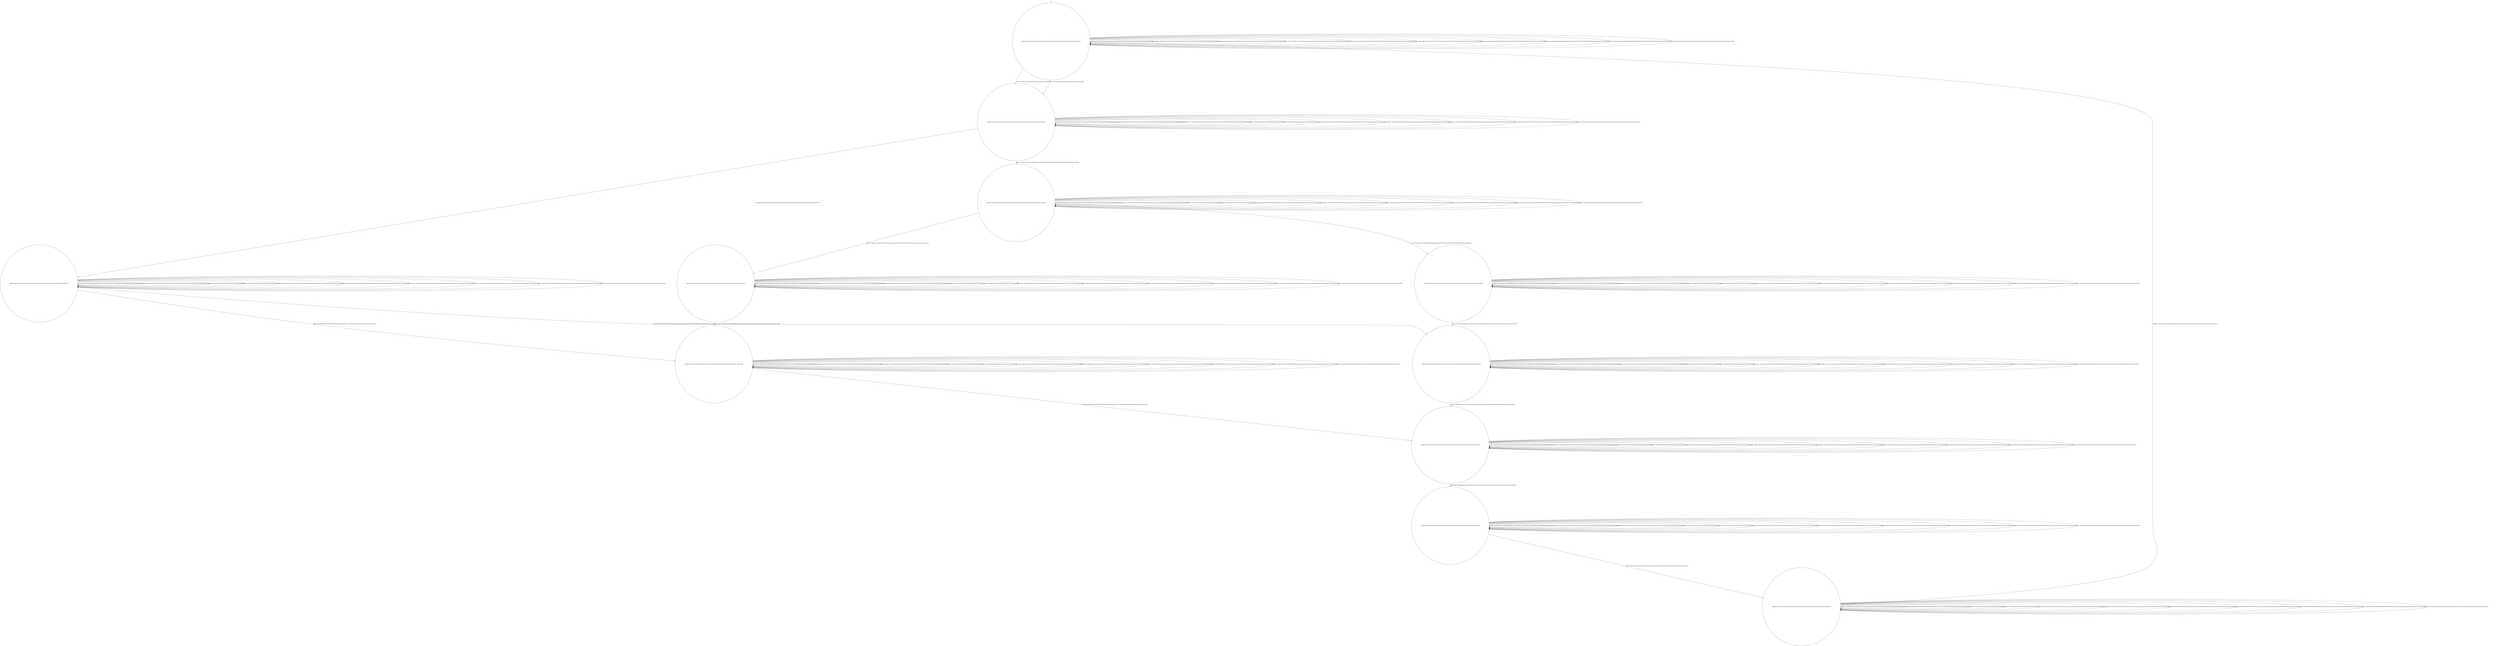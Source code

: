 digraph g {
	edge [lblstyle="above, sloped"];
	s0 [shape="circle" label="0@[((DOL and COF and TEA and TON and not CAP and not EUR) or (EUR and COF and TEA and TON and not DOL and not CAP))]"];
	s1 [shape="circle" label="1@[((DOL and COF and TEA and TON and not CAP and not EUR) or (EUR and COF and TEA and TON and not DOL and not CAP))]"];
	s2 [shape="circle" label="2@[((DOL and COF and TEA and TON and not CAP and not EUR) or (EUR and COF and TEA and TON and not DOL and not CAP))]"];
	s3 [shape="circle" label="3@[((DOL and COF and TEA and TON and not CAP and not EUR) or (EUR and COF and TEA and TON and not DOL and not CAP))]"];
	s4 [shape="circle" label="4@[((DOL and COF and TEA and TON and not CAP and not EUR) or (EUR and COF and TEA and TON and not DOL and not CAP))]"];
	s5 [shape="circle" label="5@[((DOL and COF and TEA and TON and not CAP and not EUR) or (EUR and COF and TEA and TON and not DOL and not CAP))]"];
	s6 [shape="circle" label="6@[((DOL and COF and TEA and TON and not CAP and not EUR) or (EUR and COF and TEA and TON and not DOL and not CAP))]"];
	s7 [shape="circle" label="7@[((DOL and COF and TEA and TON and not CAP and not EUR) or (EUR and COF and TEA and TON and not DOL and not CAP))]"];
	s8 [shape="circle" label="8@[((DOL and COF and TEA and TON and not CAP and not EUR) or (EUR and COF and TEA and TON and not DOL and not CAP))]"];
	s9 [shape="circle" label="9@[((DOL and COF and TEA and TON and not CAP and not EUR) or (EUR and COF and TEA and TON and not DOL and not CAP))]"];
	s10 [shape="circle" label="10@[((DOL and COF and TEA and TON and not CAP and not EUR) or (EUR and COF and TEA and TON and not DOL and not CAP))]"];
	s0 -> s0 [label="coffee / nok() [((DOL and COF and TEA and TON and not CAP and not EUR) or (EUR and COF and TEA and TON and not DOL and not CAP))]"];
	s0 -> s0 [label="cup_taken / nok() [((DOL and COF and TEA and TON and not CAP and not EUR) or (EUR and COF and TEA and TON and not DOL and not CAP))]"];
	s0 -> s0 [label="display_done / nok() [((DOL and COF and TEA and TON and not CAP and not EUR) or (EUR and COF and TEA and TON and not DOL and not CAP))]"];
	s0 -> s1 [label="dollar / ok() [((DOL and COF and TEA and TON and not CAP and not EUR))]"];
	s0 -> s1 [label="euro / ok() [((EUR and COF and TEA and TON and not DOL and not CAP))]"];
	s0 -> s0 [label="no_sugar / nok() [((DOL and COF and TEA and TON and not CAP and not EUR) or (EUR and COF and TEA and TON and not DOL and not CAP))]"];
	s0 -> s0 [label="pour_coffee / nok() [((DOL and COF and TEA and TON and not CAP and not EUR) or (EUR and COF and TEA and TON and not DOL and not CAP))]"];
	s0 -> s0 [label="pour_sugar / nok() [((DOL and COF and TEA and TON and not CAP and not EUR) or (EUR and COF and TEA and TON and not DOL and not CAP))]"];
	s0 -> s0 [label="pour_tea / nok() [((DOL and COF and TEA and TON and not CAP and not EUR) or (EUR and COF and TEA and TON and not DOL and not CAP))]"];
	s0 -> s0 [label="ring / nok() [((DOL and COF and TEA and TON and not CAP and not EUR) or (EUR and COF and TEA and TON and not DOL and not CAP))]"];
	s0 -> s0 [label="sugar / nok() [((DOL and COF and TEA and TON and not CAP and not EUR) or (EUR and COF and TEA and TON and not DOL and not CAP))]"];
	s0 -> s0 [label="tea / nok() [((DOL and COF and TEA and TON and not CAP and not EUR) or (EUR and COF and TEA and TON and not DOL and not CAP))]"];
	s1 -> s1 [label="coffee / nok() [((DOL and COF and TEA and TON and not CAP and not EUR) or (EUR and COF and TEA and TON and not DOL and not CAP))]"];
	s1 -> s1 [label="cup_taken / nok() [((DOL and COF and TEA and TON and not CAP and not EUR) or (EUR and COF and TEA and TON and not DOL and not CAP))]"];
	s1 -> s1 [label="display_done / nok() [((DOL and COF and TEA and TON and not CAP and not EUR) or (EUR and COF and TEA and TON and not DOL and not CAP))]"];
	s1 -> s1 [label="dollar / nok() [((DOL and COF and TEA and TON and not CAP and not EUR))]"];
	s1 -> s1 [label="euro / nok() [((EUR and COF and TEA and TON and not DOL and not CAP))]"];
	s1 -> s2 [label="no_sugar / ok() [((DOL and COF and TEA and TON and not CAP and not EUR) or (EUR and COF and TEA and TON and not DOL and not CAP))]"];
	s1 -> s1 [label="pour_coffee / nok() [((DOL and COF and TEA and TON and not CAP and not EUR) or (EUR and COF and TEA and TON and not DOL and not CAP))]"];
	s1 -> s1 [label="pour_sugar / nok() [((DOL and COF and TEA and TON and not CAP and not EUR) or (EUR and COF and TEA and TON and not DOL and not CAP))]"];
	s1 -> s1 [label="pour_tea / nok() [((DOL and COF and TEA and TON and not CAP and not EUR) or (EUR and COF and TEA and TON and not DOL and not CAP))]"];
	s1 -> s1 [label="ring / nok() [((DOL and COF and TEA and TON and not CAP and not EUR) or (EUR and COF and TEA and TON and not DOL and not CAP))]"];
	s1 -> s3 [label="sugar / ok() [((DOL and COF and TEA and TON and not CAP and not EUR) or (EUR and COF and TEA and TON and not DOL and not CAP))]"];
	s1 -> s1 [label="tea / nok() [((DOL and COF and TEA and TON and not CAP and not EUR) or (EUR and COF and TEA and TON and not DOL and not CAP))]"];
	s2 -> s6 [label="coffee / ok() [((DOL and COF and TEA and TON and not CAP and not EUR) or (EUR and COF and TEA and TON and not DOL and not CAP))]"];
	s2 -> s2 [label="cup_taken / nok() [((DOL and COF and TEA and TON and not CAP and not EUR) or (EUR and COF and TEA and TON and not DOL and not CAP))]"];
	s2 -> s2 [label="display_done / nok() [((DOL and COF and TEA and TON and not CAP and not EUR) or (EUR and COF and TEA and TON and not DOL and not CAP))]"];
	s2 -> s2 [label="dollar / nok() [((DOL and COF and TEA and TON and not CAP and not EUR))]"];
	s2 -> s2 [label="euro / nok() [((EUR and COF and TEA and TON and not DOL and not CAP))]"];
	s2 -> s2 [label="no_sugar / nok() [((DOL and COF and TEA and TON and not CAP and not EUR) or (EUR and COF and TEA and TON and not DOL and not CAP))]"];
	s2 -> s2 [label="pour_coffee / nok() [((DOL and COF and TEA and TON and not CAP and not EUR) or (EUR and COF and TEA and TON and not DOL and not CAP))]"];
	s2 -> s2 [label="pour_sugar / nok() [((DOL and COF and TEA and TON and not CAP and not EUR) or (EUR and COF and TEA and TON and not DOL and not CAP))]"];
	s2 -> s2 [label="pour_tea / nok() [((DOL and COF and TEA and TON and not CAP and not EUR) or (EUR and COF and TEA and TON and not DOL and not CAP))]"];
	s2 -> s2 [label="ring / nok() [((DOL and COF and TEA and TON and not CAP and not EUR) or (EUR and COF and TEA and TON and not DOL and not CAP))]"];
	s2 -> s2 [label="sugar / void() [((DOL and COF and TEA and TON and not CAP and not EUR) or (EUR and COF and TEA and TON and not DOL and not CAP))]"];
	s2 -> s7 [label="tea / ok() [((DOL and COF and TEA and TON and not CAP and not EUR) or (EUR and COF and TEA and TON and not DOL and not CAP))]"];
	s3 -> s4 [label="coffee / ok() [((DOL and COF and TEA and TON and not CAP and not EUR) or (EUR and COF and TEA and TON and not DOL and not CAP))]"];
	s3 -> s3 [label="cup_taken / nok() [((DOL and COF and TEA and TON and not CAP and not EUR) or (EUR and COF and TEA and TON and not DOL and not CAP))]"];
	s3 -> s3 [label="display_done / nok() [((DOL and COF and TEA and TON and not CAP and not EUR) or (EUR and COF and TEA and TON and not DOL and not CAP))]"];
	s3 -> s3 [label="dollar / nok() [((DOL and COF and TEA and TON and not CAP and not EUR))]"];
	s3 -> s3 [label="euro / nok() [((EUR and COF and TEA and TON and not DOL and not CAP))]"];
	s3 -> s3 [label="no_sugar / void() [((DOL and COF and TEA and TON and not CAP and not EUR) or (EUR and COF and TEA and TON and not DOL and not CAP))]"];
	s3 -> s3 [label="pour_coffee / nok() [((DOL and COF and TEA and TON and not CAP and not EUR) or (EUR and COF and TEA and TON and not DOL and not CAP))]"];
	s3 -> s3 [label="pour_sugar / nok() [((DOL and COF and TEA and TON and not CAP and not EUR) or (EUR and COF and TEA and TON and not DOL and not CAP))]"];
	s3 -> s3 [label="pour_tea / nok() [((DOL and COF and TEA and TON and not CAP and not EUR) or (EUR and COF and TEA and TON and not DOL and not CAP))]"];
	s3 -> s3 [label="ring / nok() [((DOL and COF and TEA and TON and not CAP and not EUR) or (EUR and COF and TEA and TON and not DOL and not CAP))]"];
	s3 -> s3 [label="sugar / nok() [((DOL and COF and TEA and TON and not CAP and not EUR) or (EUR and COF and TEA and TON and not DOL and not CAP))]"];
	s3 -> s5 [label="tea / ok() [((DOL and COF and TEA and TON and not CAP and not EUR) or (EUR and COF and TEA and TON and not DOL and not CAP))]"];
	s4 -> s4 [label="coffee / nok() [((DOL and COF and TEA and TON and not CAP and not EUR) or (EUR and COF and TEA and TON and not DOL and not CAP))]"];
	s4 -> s4 [label="cup_taken / nok() [((DOL and COF and TEA and TON and not CAP and not EUR) or (EUR and COF and TEA and TON and not DOL and not CAP))]"];
	s4 -> s4 [label="display_done / nok() [((DOL and COF and TEA and TON and not CAP and not EUR) or (EUR and COF and TEA and TON and not DOL and not CAP))]"];
	s4 -> s4 [label="dollar / nok() [((DOL and COF and TEA and TON and not CAP and not EUR))]"];
	s4 -> s4 [label="euro / nok() [((EUR and COF and TEA and TON and not DOL and not CAP))]"];
	s4 -> s4 [label="no_sugar / nok() [((DOL and COF and TEA and TON and not CAP and not EUR) or (EUR and COF and TEA and TON and not DOL and not CAP))]"];
	s4 -> s4 [label="pour_coffee / nok() [((DOL and COF and TEA and TON and not CAP and not EUR) or (EUR and COF and TEA and TON and not DOL and not CAP))]"];
	s4 -> s6 [label="pour_sugar / ok() [((DOL and COF and TEA and TON and not CAP and not EUR) or (EUR and COF and TEA and TON and not DOL and not CAP))]"];
	s4 -> s4 [label="pour_tea / nok() [((DOL and COF and TEA and TON and not CAP and not EUR) or (EUR and COF and TEA and TON and not DOL and not CAP))]"];
	s4 -> s4 [label="ring / nok() [((DOL and COF and TEA and TON and not CAP and not EUR) or (EUR and COF and TEA and TON and not DOL and not CAP))]"];
	s4 -> s4 [label="sugar / nok() [((DOL and COF and TEA and TON and not CAP and not EUR) or (EUR and COF and TEA and TON and not DOL and not CAP))]"];
	s4 -> s4 [label="tea / void() [((DOL and COF and TEA and TON and not CAP and not EUR) or (EUR and COF and TEA and TON and not DOL and not CAP))]"];
	s5 -> s5 [label="coffee / void() [((DOL and COF and TEA and TON and not CAP and not EUR) or (EUR and COF and TEA and TON and not DOL and not CAP))]"];
	s5 -> s5 [label="cup_taken / nok() [((DOL and COF and TEA and TON and not CAP and not EUR) or (EUR and COF and TEA and TON and not DOL and not CAP))]"];
	s5 -> s5 [label="display_done / nok() [((DOL and COF and TEA and TON and not CAP and not EUR) or (EUR and COF and TEA and TON and not DOL and not CAP))]"];
	s5 -> s5 [label="dollar / nok() [((DOL and COF and TEA and TON and not CAP and not EUR))]"];
	s5 -> s5 [label="euro / nok() [((EUR and COF and TEA and TON and not DOL and not CAP))]"];
	s5 -> s5 [label="no_sugar / nok() [((DOL and COF and TEA and TON and not CAP and not EUR) or (EUR and COF and TEA and TON and not DOL and not CAP))]"];
	s5 -> s5 [label="pour_coffee / nok() [((DOL and COF and TEA and TON and not CAP and not EUR) or (EUR and COF and TEA and TON and not DOL and not CAP))]"];
	s5 -> s7 [label="pour_sugar / ok() [((DOL and COF and TEA and TON and not CAP and not EUR) or (EUR and COF and TEA and TON and not DOL and not CAP))]"];
	s5 -> s5 [label="pour_tea / nok() [((DOL and COF and TEA and TON and not CAP and not EUR) or (EUR and COF and TEA and TON and not DOL and not CAP))]"];
	s5 -> s5 [label="ring / nok() [((DOL and COF and TEA and TON and not CAP and not EUR) or (EUR and COF and TEA and TON and not DOL and not CAP))]"];
	s5 -> s5 [label="sugar / nok() [((DOL and COF and TEA and TON and not CAP and not EUR) or (EUR and COF and TEA and TON and not DOL and not CAP))]"];
	s5 -> s5 [label="tea / nok() [((DOL and COF and TEA and TON and not CAP and not EUR) or (EUR and COF and TEA and TON and not DOL and not CAP))]"];
	s6 -> s6 [label="coffee / nok() [((DOL and COF and TEA and TON and not CAP and not EUR) or (EUR and COF and TEA and TON and not DOL and not CAP))]"];
	s6 -> s6 [label="cup_taken / nok() [((DOL and COF and TEA and TON and not CAP and not EUR) or (EUR and COF and TEA and TON and not DOL and not CAP))]"];
	s6 -> s6 [label="display_done / nok() [((DOL and COF and TEA and TON and not CAP and not EUR) or (EUR and COF and TEA and TON and not DOL and not CAP))]"];
	s6 -> s6 [label="dollar / nok() [((DOL and COF and TEA and TON and not CAP and not EUR))]"];
	s6 -> s6 [label="euro / nok() [((EUR and COF and TEA and TON and not DOL and not CAP))]"];
	s6 -> s6 [label="no_sugar / nok() [((DOL and COF and TEA and TON and not CAP and not EUR) or (EUR and COF and TEA and TON and not DOL and not CAP))]"];
	s6 -> s8 [label="pour_coffee / ok() [((DOL and COF and TEA and TON and not CAP and not EUR) or (EUR and COF and TEA and TON and not DOL and not CAP))]"];
	s6 -> s6 [label="pour_sugar / nok() [((DOL and COF and TEA and TON and not CAP and not EUR) or (EUR and COF and TEA and TON and not DOL and not CAP))]"];
	s6 -> s6 [label="pour_tea / nok() [((DOL and COF and TEA and TON and not CAP and not EUR) or (EUR and COF and TEA and TON and not DOL and not CAP))]"];
	s6 -> s6 [label="ring / nok() [((DOL and COF and TEA and TON and not CAP and not EUR) or (EUR and COF and TEA and TON and not DOL and not CAP))]"];
	s6 -> s6 [label="sugar / nok() [((DOL and COF and TEA and TON and not CAP and not EUR) or (EUR and COF and TEA and TON and not DOL and not CAP))]"];
	s6 -> s6 [label="tea / void() [((DOL and COF and TEA and TON and not CAP and not EUR) or (EUR and COF and TEA and TON and not DOL and not CAP))]"];
	s7 -> s7 [label="coffee / void() [((DOL and COF and TEA and TON and not CAP and not EUR) or (EUR and COF and TEA and TON and not DOL and not CAP))]"];
	s7 -> s7 [label="cup_taken / nok() [((DOL and COF and TEA and TON and not CAP and not EUR) or (EUR and COF and TEA and TON and not DOL and not CAP))]"];
	s7 -> s7 [label="display_done / nok() [((DOL and COF and TEA and TON and not CAP and not EUR) or (EUR and COF and TEA and TON and not DOL and not CAP))]"];
	s7 -> s7 [label="dollar / nok() [((DOL and COF and TEA and TON and not CAP and not EUR))]"];
	s7 -> s7 [label="euro / nok() [((EUR and COF and TEA and TON and not DOL and not CAP))]"];
	s7 -> s7 [label="no_sugar / nok() [((DOL and COF and TEA and TON and not CAP and not EUR) or (EUR and COF and TEA and TON and not DOL and not CAP))]"];
	s7 -> s7 [label="pour_coffee / nok() [((DOL and COF and TEA and TON and not CAP and not EUR) or (EUR and COF and TEA and TON and not DOL and not CAP))]"];
	s7 -> s7 [label="pour_sugar / nok() [((DOL and COF and TEA and TON and not CAP and not EUR) or (EUR and COF and TEA and TON and not DOL and not CAP))]"];
	s7 -> s8 [label="pour_tea / ok() [((DOL and COF and TEA and TON and not CAP and not EUR) or (EUR and COF and TEA and TON and not DOL and not CAP))]"];
	s7 -> s7 [label="ring / nok() [((DOL and COF and TEA and TON and not CAP and not EUR) or (EUR and COF and TEA and TON and not DOL and not CAP))]"];
	s7 -> s7 [label="sugar / nok() [((DOL and COF and TEA and TON and not CAP and not EUR) or (EUR and COF and TEA and TON and not DOL and not CAP))]"];
	s7 -> s7 [label="tea / nok() [((DOL and COF and TEA and TON and not CAP and not EUR) or (EUR and COF and TEA and TON and not DOL and not CAP))]"];
	s8 -> s8 [label="coffee / nok() [((DOL and COF and TEA and TON and not CAP and not EUR) or (EUR and COF and TEA and TON and not DOL and not CAP))]"];
	s8 -> s8 [label="cup_taken / nok() [((DOL and COF and TEA and TON and not CAP and not EUR) or (EUR and COF and TEA and TON and not DOL and not CAP))]"];
	s8 -> s9 [label="display_done / ok() [((DOL and COF and TEA and TON and not CAP and not EUR) or (EUR and COF and TEA and TON and not DOL and not CAP))]"];
	s8 -> s8 [label="dollar / nok() [((DOL and COF and TEA and TON and not CAP and not EUR))]"];
	s8 -> s8 [label="euro / nok() [((EUR and COF and TEA and TON and not DOL and not CAP))]"];
	s8 -> s8 [label="no_sugar / nok() [((DOL and COF and TEA and TON and not CAP and not EUR) or (EUR and COF and TEA and TON and not DOL and not CAP))]"];
	s8 -> s8 [label="pour_coffee / nok() [((DOL and COF and TEA and TON and not CAP and not EUR) or (EUR and COF and TEA and TON and not DOL and not CAP))]"];
	s8 -> s8 [label="pour_sugar / nok() [((DOL and COF and TEA and TON and not CAP and not EUR) or (EUR and COF and TEA and TON and not DOL and not CAP))]"];
	s8 -> s8 [label="pour_tea / nok() [((DOL and COF and TEA and TON and not CAP and not EUR) or (EUR and COF and TEA and TON and not DOL and not CAP))]"];
	s8 -> s8 [label="ring / nok() [((DOL and COF and TEA and TON and not CAP and not EUR) or (EUR and COF and TEA and TON and not DOL and not CAP))]"];
	s8 -> s8 [label="sugar / nok() [((DOL and COF and TEA and TON and not CAP and not EUR) or (EUR and COF and TEA and TON and not DOL and not CAP))]"];
	s8 -> s8 [label="tea / nok() [((DOL and COF and TEA and TON and not CAP and not EUR) or (EUR and COF and TEA and TON and not DOL and not CAP))]"];
	s9 -> s9 [label="coffee / nok() [((DOL and COF and TEA and TON and not CAP and not EUR) or (EUR and COF and TEA and TON and not DOL and not CAP))]"];
	s9 -> s9 [label="cup_taken / nok() [((DOL and COF and TEA and TON and not CAP and not EUR) or (EUR and COF and TEA and TON and not DOL and not CAP))]"];
	s9 -> s9 [label="display_done / nok() [((DOL and COF and TEA and TON and not CAP and not EUR) or (EUR and COF and TEA and TON and not DOL and not CAP))]"];
	s9 -> s9 [label="dollar / nok() [((DOL and COF and TEA and TON and not CAP and not EUR))]"];
	s9 -> s9 [label="euro / nok() [((EUR and COF and TEA and TON and not DOL and not CAP))]"];
	s9 -> s9 [label="no_sugar / nok() [((DOL and COF and TEA and TON and not CAP and not EUR) or (EUR and COF and TEA and TON and not DOL and not CAP))]"];
	s9 -> s9 [label="pour_coffee / nok() [((DOL and COF and TEA and TON and not CAP and not EUR) or (EUR and COF and TEA and TON and not DOL and not CAP))]"];
	s9 -> s9 [label="pour_sugar / nok() [((DOL and COF and TEA and TON and not CAP and not EUR) or (EUR and COF and TEA and TON and not DOL and not CAP))]"];
	s9 -> s9 [label="pour_tea / nok() [((DOL and COF and TEA and TON and not CAP and not EUR) or (EUR and COF and TEA and TON and not DOL and not CAP))]"];
	s9 -> s10 [label="ring / ok() [((DOL and COF and TEA and TON and not CAP and not EUR) or (EUR and COF and TEA and TON and not DOL and not CAP))]"];
	s9 -> s9 [label="sugar / nok() [((DOL and COF and TEA and TON and not CAP and not EUR) or (EUR and COF and TEA and TON and not DOL and not CAP))]"];
	s9 -> s9 [label="tea / nok() [((DOL and COF and TEA and TON and not CAP and not EUR) or (EUR and COF and TEA and TON and not DOL and not CAP))]"];
	s10 -> s10 [label="coffee / nok() [((DOL and COF and TEA and TON and not CAP and not EUR) or (EUR and COF and TEA and TON and not DOL and not CAP))]"];
	s10 -> s0 [label="cup_taken / ok() [((DOL and COF and TEA and TON and not CAP and not EUR) or (EUR and COF and TEA and TON and not DOL and not CAP))]"];
	s10 -> s10 [label="display_done / nok() [((DOL and COF and TEA and TON and not CAP and not EUR) or (EUR and COF and TEA and TON and not DOL and not CAP))]"];
	s10 -> s10 [label="dollar / nok() [((DOL and COF and TEA and TON and not CAP and not EUR))]"];
	s10 -> s10 [label="euro / nok() [((EUR and COF and TEA and TON and not DOL and not CAP))]"];
	s10 -> s10 [label="no_sugar / nok() [((DOL and COF and TEA and TON and not CAP and not EUR) or (EUR and COF and TEA and TON and not DOL and not CAP))]"];
	s10 -> s10 [label="pour_coffee / nok() [((DOL and COF and TEA and TON and not CAP and not EUR) or (EUR and COF and TEA and TON and not DOL and not CAP))]"];
	s10 -> s10 [label="pour_sugar / nok() [((DOL and COF and TEA and TON and not CAP and not EUR) or (EUR and COF and TEA and TON and not DOL and not CAP))]"];
	s10 -> s10 [label="pour_tea / nok() [((DOL and COF and TEA and TON and not CAP and not EUR) or (EUR and COF and TEA and TON and not DOL and not CAP))]"];
	s10 -> s10 [label="ring / nok() [((DOL and COF and TEA and TON and not CAP and not EUR) or (EUR and COF and TEA and TON and not DOL and not CAP))]"];
	s10 -> s10 [label="sugar / nok() [((DOL and COF and TEA and TON and not CAP and not EUR) or (EUR and COF and TEA and TON and not DOL and not CAP))]"];
	s10 -> s10 [label="tea / nok() [((DOL and COF and TEA and TON and not CAP and not EUR) or (EUR and COF and TEA and TON and not DOL and not CAP))]"];
	__start0 [label="" shape="none" width="0" height="0"];
	__start0 -> s0;
}